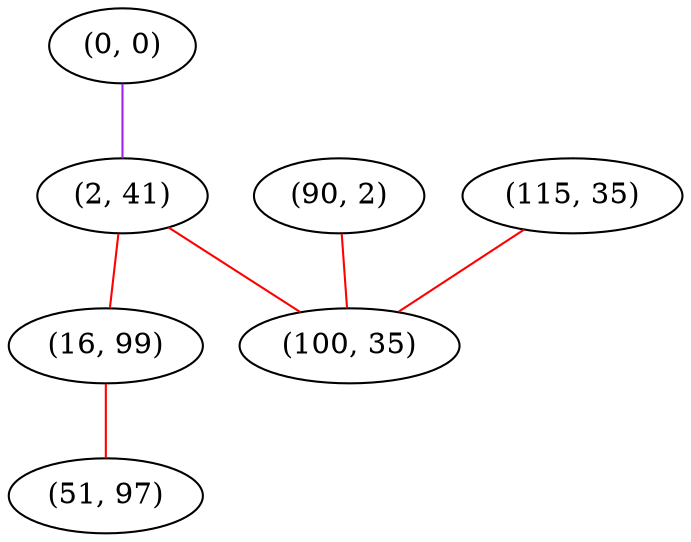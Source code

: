 graph "" {
"(0, 0)";
"(2, 41)";
"(16, 99)";
"(90, 2)";
"(115, 35)";
"(100, 35)";
"(51, 97)";
"(0, 0)" -- "(2, 41)"  [color=purple, key=0, weight=4];
"(2, 41)" -- "(16, 99)"  [color=red, key=0, weight=1];
"(2, 41)" -- "(100, 35)"  [color=red, key=0, weight=1];
"(16, 99)" -- "(51, 97)"  [color=red, key=0, weight=1];
"(90, 2)" -- "(100, 35)"  [color=red, key=0, weight=1];
"(115, 35)" -- "(100, 35)"  [color=red, key=0, weight=1];
}
